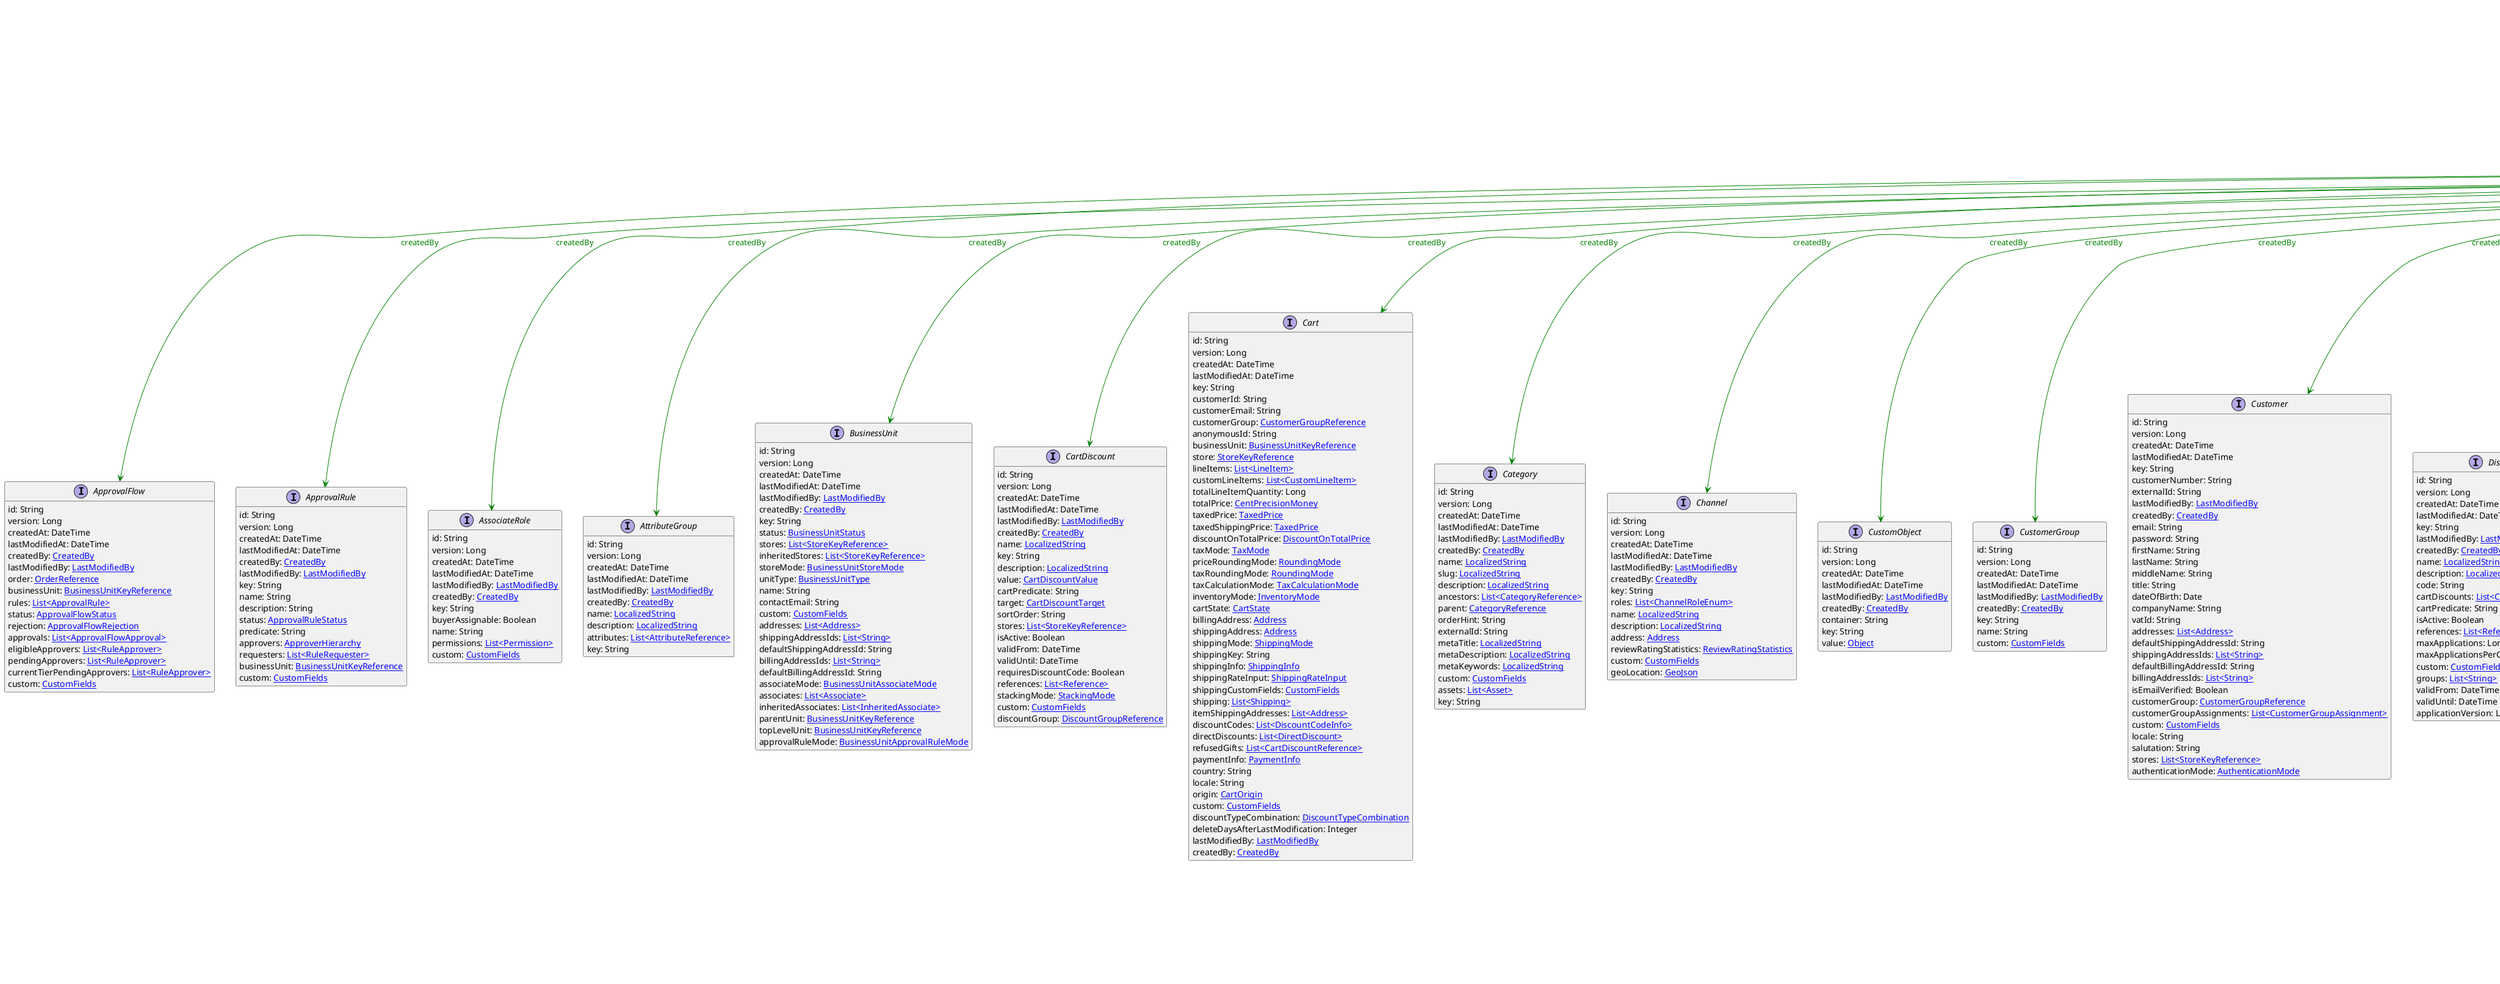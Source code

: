 @startuml

hide empty fields
hide empty methods
legend
|= |= line |
|<back:black>   </back>| inheritance |
|<back:green>   </back>| property reference |
|<back:blue>   </back>| discriminated class |
endlegend
interface CreatedBy [[CreatedBy.svg]] extends ClientLogging {
    clientId: String
    externalUserId: String
    customer: [[CustomerReference.svg CustomerReference]]
    anonymousId: String
    associate: [[CustomerReference.svg CustomerReference]]
    attributedTo: [[Attribution.svg Attribution]]
}
interface ClientLogging [[ClientLogging.svg]]  {
    clientId: String
    externalUserId: String
    customer: [[CustomerReference.svg CustomerReference]]
    anonymousId: String
    associate: [[CustomerReference.svg CustomerReference]]
}


interface ApprovalFlow [[ApprovalFlow.svg]]  {
    id: String
    version: Long
    createdAt: DateTime
    lastModifiedAt: DateTime
    createdBy: [[CreatedBy.svg CreatedBy]]
    lastModifiedBy: [[LastModifiedBy.svg LastModifiedBy]]
    order: [[OrderReference.svg OrderReference]]
    businessUnit: [[BusinessUnitKeyReference.svg BusinessUnitKeyReference]]
    rules: [[ApprovalRule.svg List<ApprovalRule>]]
    status: [[ApprovalFlowStatus.svg ApprovalFlowStatus]]
    rejection: [[ApprovalFlowRejection.svg ApprovalFlowRejection]]
    approvals: [[ApprovalFlowApproval.svg List<ApprovalFlowApproval>]]
    eligibleApprovers: [[RuleApprover.svg List<RuleApprover>]]
    pendingApprovers: [[RuleApprover.svg List<RuleApprover>]]
    currentTierPendingApprovers: [[RuleApprover.svg List<RuleApprover>]]
    custom: [[CustomFields.svg CustomFields]]
}
interface ApprovalRule [[ApprovalRule.svg]]  {
    id: String
    version: Long
    createdAt: DateTime
    lastModifiedAt: DateTime
    createdBy: [[CreatedBy.svg CreatedBy]]
    lastModifiedBy: [[LastModifiedBy.svg LastModifiedBy]]
    key: String
    name: String
    description: String
    status: [[ApprovalRuleStatus.svg ApprovalRuleStatus]]
    predicate: String
    approvers: [[ApproverHierarchy.svg ApproverHierarchy]]
    requesters: [[RuleRequester.svg List<RuleRequester>]]
    businessUnit: [[BusinessUnitKeyReference.svg BusinessUnitKeyReference]]
    custom: [[CustomFields.svg CustomFields]]
}
interface AssociateRole [[AssociateRole.svg]]  {
    id: String
    version: Long
    createdAt: DateTime
    lastModifiedAt: DateTime
    lastModifiedBy: [[LastModifiedBy.svg LastModifiedBy]]
    createdBy: [[CreatedBy.svg CreatedBy]]
    key: String
    buyerAssignable: Boolean
    name: String
    permissions: [[Permission.svg List<Permission>]]
    custom: [[CustomFields.svg CustomFields]]
}
interface AttributeGroup [[AttributeGroup.svg]]  {
    id: String
    version: Long
    createdAt: DateTime
    lastModifiedAt: DateTime
    lastModifiedBy: [[LastModifiedBy.svg LastModifiedBy]]
    createdBy: [[CreatedBy.svg CreatedBy]]
    name: [[LocalizedString.svg LocalizedString]]
    description: [[LocalizedString.svg LocalizedString]]
    attributes: [[AttributeReference.svg List<AttributeReference>]]
    key: String
}
interface BusinessUnit [[BusinessUnit.svg]]  {
    id: String
    version: Long
    createdAt: DateTime
    lastModifiedAt: DateTime
    lastModifiedBy: [[LastModifiedBy.svg LastModifiedBy]]
    createdBy: [[CreatedBy.svg CreatedBy]]
    key: String
    status: [[BusinessUnitStatus.svg BusinessUnitStatus]]
    stores: [[StoreKeyReference.svg List<StoreKeyReference>]]
    inheritedStores: [[StoreKeyReference.svg List<StoreKeyReference>]]
    storeMode: [[BusinessUnitStoreMode.svg BusinessUnitStoreMode]]
    unitType: [[BusinessUnitType.svg BusinessUnitType]]
    name: String
    contactEmail: String
    custom: [[CustomFields.svg CustomFields]]
    addresses: [[Address.svg List<Address>]]
    shippingAddressIds: [[String.svg List<String>]]
    defaultShippingAddressId: String
    billingAddressIds: [[String.svg List<String>]]
    defaultBillingAddressId: String
    associateMode: [[BusinessUnitAssociateMode.svg BusinessUnitAssociateMode]]
    associates: [[Associate.svg List<Associate>]]
    inheritedAssociates: [[InheritedAssociate.svg List<InheritedAssociate>]]
    parentUnit: [[BusinessUnitKeyReference.svg BusinessUnitKeyReference]]
    topLevelUnit: [[BusinessUnitKeyReference.svg BusinessUnitKeyReference]]
    approvalRuleMode: [[BusinessUnitApprovalRuleMode.svg BusinessUnitApprovalRuleMode]]
}
interface CartDiscount [[CartDiscount.svg]]  {
    id: String
    version: Long
    createdAt: DateTime
    lastModifiedAt: DateTime
    lastModifiedBy: [[LastModifiedBy.svg LastModifiedBy]]
    createdBy: [[CreatedBy.svg CreatedBy]]
    name: [[LocalizedString.svg LocalizedString]]
    key: String
    description: [[LocalizedString.svg LocalizedString]]
    value: [[CartDiscountValue.svg CartDiscountValue]]
    cartPredicate: String
    target: [[CartDiscountTarget.svg CartDiscountTarget]]
    sortOrder: String
    stores: [[StoreKeyReference.svg List<StoreKeyReference>]]
    isActive: Boolean
    validFrom: DateTime
    validUntil: DateTime
    requiresDiscountCode: Boolean
    references: [[Reference.svg List<Reference>]]
    stackingMode: [[StackingMode.svg StackingMode]]
    custom: [[CustomFields.svg CustomFields]]
    discountGroup: [[DiscountGroupReference.svg DiscountGroupReference]]
}
interface Cart [[Cart.svg]]  {
    id: String
    version: Long
    createdAt: DateTime
    lastModifiedAt: DateTime
    key: String
    customerId: String
    customerEmail: String
    customerGroup: [[CustomerGroupReference.svg CustomerGroupReference]]
    anonymousId: String
    businessUnit: [[BusinessUnitKeyReference.svg BusinessUnitKeyReference]]
    store: [[StoreKeyReference.svg StoreKeyReference]]
    lineItems: [[LineItem.svg List<LineItem>]]
    customLineItems: [[CustomLineItem.svg List<CustomLineItem>]]
    totalLineItemQuantity: Long
    totalPrice: [[CentPrecisionMoney.svg CentPrecisionMoney]]
    taxedPrice: [[TaxedPrice.svg TaxedPrice]]
    taxedShippingPrice: [[TaxedPrice.svg TaxedPrice]]
    discountOnTotalPrice: [[DiscountOnTotalPrice.svg DiscountOnTotalPrice]]
    taxMode: [[TaxMode.svg TaxMode]]
    priceRoundingMode: [[RoundingMode.svg RoundingMode]]
    taxRoundingMode: [[RoundingMode.svg RoundingMode]]
    taxCalculationMode: [[TaxCalculationMode.svg TaxCalculationMode]]
    inventoryMode: [[InventoryMode.svg InventoryMode]]
    cartState: [[CartState.svg CartState]]
    billingAddress: [[Address.svg Address]]
    shippingAddress: [[Address.svg Address]]
    shippingMode: [[ShippingMode.svg ShippingMode]]
    shippingKey: String
    shippingInfo: [[ShippingInfo.svg ShippingInfo]]
    shippingRateInput: [[ShippingRateInput.svg ShippingRateInput]]
    shippingCustomFields: [[CustomFields.svg CustomFields]]
    shipping: [[Shipping.svg List<Shipping>]]
    itemShippingAddresses: [[Address.svg List<Address>]]
    discountCodes: [[DiscountCodeInfo.svg List<DiscountCodeInfo>]]
    directDiscounts: [[DirectDiscount.svg List<DirectDiscount>]]
    refusedGifts: [[CartDiscountReference.svg List<CartDiscountReference>]]
    paymentInfo: [[PaymentInfo.svg PaymentInfo]]
    country: String
    locale: String
    origin: [[CartOrigin.svg CartOrigin]]
    custom: [[CustomFields.svg CustomFields]]
    discountTypeCombination: [[DiscountTypeCombination.svg DiscountTypeCombination]]
    deleteDaysAfterLastModification: Integer
    lastModifiedBy: [[LastModifiedBy.svg LastModifiedBy]]
    createdBy: [[CreatedBy.svg CreatedBy]]
}
interface Category [[Category.svg]]  {
    id: String
    version: Long
    createdAt: DateTime
    lastModifiedAt: DateTime
    lastModifiedBy: [[LastModifiedBy.svg LastModifiedBy]]
    createdBy: [[CreatedBy.svg CreatedBy]]
    name: [[LocalizedString.svg LocalizedString]]
    slug: [[LocalizedString.svg LocalizedString]]
    description: [[LocalizedString.svg LocalizedString]]
    ancestors: [[CategoryReference.svg List<CategoryReference>]]
    parent: [[CategoryReference.svg CategoryReference]]
    orderHint: String
    externalId: String
    metaTitle: [[LocalizedString.svg LocalizedString]]
    metaDescription: [[LocalizedString.svg LocalizedString]]
    metaKeywords: [[LocalizedString.svg LocalizedString]]
    custom: [[CustomFields.svg CustomFields]]
    assets: [[Asset.svg List<Asset>]]
    key: String
}
interface Channel [[Channel.svg]]  {
    id: String
    version: Long
    createdAt: DateTime
    lastModifiedAt: DateTime
    lastModifiedBy: [[LastModifiedBy.svg LastModifiedBy]]
    createdBy: [[CreatedBy.svg CreatedBy]]
    key: String
    roles: [[ChannelRoleEnum.svg List<ChannelRoleEnum>]]
    name: [[LocalizedString.svg LocalizedString]]
    description: [[LocalizedString.svg LocalizedString]]
    address: [[Address.svg Address]]
    reviewRatingStatistics: [[ReviewRatingStatistics.svg ReviewRatingStatistics]]
    custom: [[CustomFields.svg CustomFields]]
    geoLocation: [[GeoJson.svg GeoJson]]
}
interface CustomObject [[CustomObject.svg]]  {
    id: String
    version: Long
    createdAt: DateTime
    lastModifiedAt: DateTime
    lastModifiedBy: [[LastModifiedBy.svg LastModifiedBy]]
    createdBy: [[CreatedBy.svg CreatedBy]]
    container: String
    key: String
    value: [[Object.svg Object]]
}
interface CustomerGroup [[CustomerGroup.svg]]  {
    id: String
    version: Long
    createdAt: DateTime
    lastModifiedAt: DateTime
    lastModifiedBy: [[LastModifiedBy.svg LastModifiedBy]]
    createdBy: [[CreatedBy.svg CreatedBy]]
    key: String
    name: String
    custom: [[CustomFields.svg CustomFields]]
}
interface Customer [[Customer.svg]]  {
    id: String
    version: Long
    createdAt: DateTime
    lastModifiedAt: DateTime
    key: String
    customerNumber: String
    externalId: String
    lastModifiedBy: [[LastModifiedBy.svg LastModifiedBy]]
    createdBy: [[CreatedBy.svg CreatedBy]]
    email: String
    password: String
    firstName: String
    lastName: String
    middleName: String
    title: String
    dateOfBirth: Date
    companyName: String
    vatId: String
    addresses: [[Address.svg List<Address>]]
    defaultShippingAddressId: String
    shippingAddressIds: [[String.svg List<String>]]
    defaultBillingAddressId: String
    billingAddressIds: [[String.svg List<String>]]
    isEmailVerified: Boolean
    customerGroup: [[CustomerGroupReference.svg CustomerGroupReference]]
    customerGroupAssignments: [[CustomerGroupAssignment.svg List<CustomerGroupAssignment>]]
    custom: [[CustomFields.svg CustomFields]]
    locale: String
    salutation: String
    stores: [[StoreKeyReference.svg List<StoreKeyReference>]]
    authenticationMode: [[AuthenticationMode.svg AuthenticationMode]]
}
interface DiscountCode [[DiscountCode.svg]]  {
    id: String
    version: Long
    createdAt: DateTime
    lastModifiedAt: DateTime
    key: String
    lastModifiedBy: [[LastModifiedBy.svg LastModifiedBy]]
    createdBy: [[CreatedBy.svg CreatedBy]]
    name: [[LocalizedString.svg LocalizedString]]
    description: [[LocalizedString.svg LocalizedString]]
    code: String
    cartDiscounts: [[CartDiscountReference.svg List<CartDiscountReference>]]
    cartPredicate: String
    isActive: Boolean
    references: [[Reference.svg List<Reference>]]
    maxApplications: Long
    maxApplicationsPerCustomer: Long
    custom: [[CustomFields.svg CustomFields]]
    groups: [[String.svg List<String>]]
    validFrom: DateTime
    validUntil: DateTime
    applicationVersion: Long
}
interface DiscountGroup [[DiscountGroup.svg]]  {
    id: String
    version: Long
    createdAt: DateTime
    lastModifiedAt: DateTime
    name: [[LocalizedString.svg LocalizedString]]
    key: String
    description: [[LocalizedString.svg LocalizedString]]
    sortOrder: String
    lastModifiedBy: [[LastModifiedBy.svg LastModifiedBy]]
    createdBy: [[CreatedBy.svg CreatedBy]]
}
interface Extension [[Extension.svg]]  {
    id: String
    version: Long
    createdAt: DateTime
    lastModifiedAt: DateTime
    lastModifiedBy: [[LastModifiedBy.svg LastModifiedBy]]
    createdBy: [[CreatedBy.svg CreatedBy]]
    key: String
    destination: [[ExtensionDestination.svg ExtensionDestination]]
    triggers: [[ExtensionTrigger.svg List<ExtensionTrigger>]]
    timeoutInMs: Integer
}
interface InventoryEntry [[InventoryEntry.svg]]  {
    id: String
    version: Long
    createdAt: DateTime
    lastModifiedAt: DateTime
    lastModifiedBy: [[LastModifiedBy.svg LastModifiedBy]]
    createdBy: [[CreatedBy.svg CreatedBy]]
    key: String
    sku: String
    supplyChannel: [[ChannelReference.svg ChannelReference]]
    quantityOnStock: Long
    availableQuantity: Long
    restockableInDays: Long
    expectedDelivery: DateTime
    custom: [[CustomFields.svg CustomFields]]
}
interface Message [[Message.svg]]  {
    id: String
    version: Long
    createdAt: DateTime
    lastModifiedAt: DateTime
    lastModifiedBy: [[LastModifiedBy.svg LastModifiedBy]]
    createdBy: [[CreatedBy.svg CreatedBy]]
    sequenceNumber: Long
    resource: [[Reference.svg Reference]]
    resourceVersion: Long
    type: String
    resourceUserProvidedIdentifiers: [[UserProvidedIdentifiers.svg UserProvidedIdentifiers]]
}
interface OrderEdit [[OrderEdit.svg]]  {
    id: String
    version: Long
    createdAt: DateTime
    lastModifiedAt: DateTime
    key: String
    resource: [[OrderReference.svg OrderReference]]
    stagedActions: [[StagedOrderUpdateAction.svg List<StagedOrderUpdateAction>]]
    result: [[OrderEditResult.svg OrderEditResult]]
    comment: String
    custom: [[CustomFields.svg CustomFields]]
    lastModifiedBy: [[LastModifiedBy.svg LastModifiedBy]]
    createdBy: [[CreatedBy.svg CreatedBy]]
}
interface Order [[Order.svg]]  {
    id: String
    version: Long
    createdAt: DateTime
    lastModifiedAt: DateTime
    orderNumber: String
    purchaseOrderNumber: String
    customerId: String
    customerEmail: String
    customerGroup: [[CustomerGroupReference.svg CustomerGroupReference]]
    anonymousId: String
    businessUnit: [[BusinessUnitKeyReference.svg BusinessUnitKeyReference]]
    store: [[StoreKeyReference.svg StoreKeyReference]]
    lineItems: [[LineItem.svg List<LineItem>]]
    customLineItems: [[CustomLineItem.svg List<CustomLineItem>]]
    totalPrice: [[CentPrecisionMoney.svg CentPrecisionMoney]]
    taxedPrice: [[TaxedPrice.svg TaxedPrice]]
    taxedShippingPrice: [[TaxedPrice.svg TaxedPrice]]
    discountOnTotalPrice: [[DiscountOnTotalPrice.svg DiscountOnTotalPrice]]
    priceRoundingMode: [[RoundingMode.svg RoundingMode]]
    taxMode: [[TaxMode.svg TaxMode]]
    taxRoundingMode: [[RoundingMode.svg RoundingMode]]
    taxCalculationMode: [[TaxCalculationMode.svg TaxCalculationMode]]
    inventoryMode: [[InventoryMode.svg InventoryMode]]
    billingAddress: [[Address.svg Address]]
    shippingAddress: [[Address.svg Address]]
    shippingMode: [[ShippingMode.svg ShippingMode]]
    shippingKey: String
    shippingInfo: [[ShippingInfo.svg ShippingInfo]]
    shippingRateInput: [[ShippingRateInput.svg ShippingRateInput]]
    shippingCustomFields: [[CustomFields.svg CustomFields]]
    shipping: [[Shipping.svg List<Shipping>]]
    itemShippingAddresses: [[Address.svg List<Address>]]
    discountCodes: [[DiscountCodeInfo.svg List<DiscountCodeInfo>]]
    directDiscounts: [[DirectDiscount.svg List<DirectDiscount>]]
    refusedGifts: [[CartDiscountReference.svg List<CartDiscountReference>]]
    paymentInfo: [[PaymentInfo.svg PaymentInfo]]
    country: String
    locale: String
    origin: [[CartOrigin.svg CartOrigin]]
    cart: [[CartReference.svg CartReference]]
    quote: [[QuoteReference.svg QuoteReference]]
    orderState: [[OrderState.svg OrderState]]
    shipmentState: [[ShipmentState.svg ShipmentState]]
    paymentState: [[PaymentState.svg PaymentState]]
    state: [[StateReference.svg StateReference]]
    syncInfo: [[SyncInfo.svg List<SyncInfo>]]
    returnInfo: [[ReturnInfo.svg List<ReturnInfo>]]
    discountTypeCombination: [[DiscountTypeCombination.svg DiscountTypeCombination]]
    lastMessageSequenceNumber: Long
    custom: [[CustomFields.svg CustomFields]]
    completedAt: DateTime
    lastModifiedBy: [[LastModifiedBy.svg LastModifiedBy]]
    createdBy: [[CreatedBy.svg CreatedBy]]
}
interface Payment [[Payment.svg]]  {
    id: String
    version: Long
    createdAt: DateTime
    lastModifiedAt: DateTime
    lastModifiedBy: [[LastModifiedBy.svg LastModifiedBy]]
    createdBy: [[CreatedBy.svg CreatedBy]]
    customer: [[CustomerReference.svg CustomerReference]]
    anonymousId: String
    externalId: String
    interfaceId: String
    amountPlanned: [[CentPrecisionMoney.svg CentPrecisionMoney]]
    amountAuthorized: [[TypedMoney.svg TypedMoney]]
    authorizedUntil: String
    amountPaid: [[TypedMoney.svg TypedMoney]]
    amountRefunded: [[TypedMoney.svg TypedMoney]]
    paymentMethodInfo: [[PaymentMethodInfo.svg PaymentMethodInfo]]
    paymentStatus: [[PaymentStatus.svg PaymentStatus]]
    transactions: [[Transaction.svg List<Transaction>]]
    interfaceInteractions: [[CustomFields.svg List<CustomFields>]]
    custom: [[CustomFields.svg CustomFields]]
    key: String
}
interface ProductDiscount [[ProductDiscount.svg]]  {
    id: String
    version: Long
    createdAt: DateTime
    lastModifiedAt: DateTime
    lastModifiedBy: [[LastModifiedBy.svg LastModifiedBy]]
    createdBy: [[CreatedBy.svg CreatedBy]]
    name: [[LocalizedString.svg LocalizedString]]
    key: String
    description: [[LocalizedString.svg LocalizedString]]
    value: [[ProductDiscountValue.svg ProductDiscountValue]]
    predicate: String
    sortOrder: String
    isActive: Boolean
    references: [[Reference.svg List<Reference>]]
    validFrom: DateTime
    validUntil: DateTime
}
interface ProductSelection [[ProductSelection.svg]]  {
    id: String
    version: Long
    createdAt: DateTime
    lastModifiedAt: DateTime
    lastModifiedBy: [[LastModifiedBy.svg LastModifiedBy]]
    createdBy: [[CreatedBy.svg CreatedBy]]
    key: String
    name: [[LocalizedString.svg LocalizedString]]
    productCount: Integer
    type: [[ProductSelectionTypeEnum.svg ProductSelectionTypeEnum]]
    mode: [[ProductSelectionMode.svg ProductSelectionMode]]
    custom: [[CustomFields.svg CustomFields]]
}
interface ProductTailoring [[ProductTailoring.svg]]  {
    id: String
    version: Long
    createdAt: DateTime
    lastModifiedAt: DateTime
    lastModifiedBy: [[LastModifiedBy.svg LastModifiedBy]]
    createdBy: [[CreatedBy.svg CreatedBy]]
    key: String
    store: [[StoreKeyReference.svg StoreKeyReference]]
    product: [[ProductReference.svg ProductReference]]
    published: Boolean
    current: [[ProductTailoringData.svg ProductTailoringData]]
    staged: [[ProductTailoringData.svg ProductTailoringData]]
    hasStagedChanges: Boolean
    warnings: [[WarningObject.svg List<WarningObject>]]
}
interface ProductType [[ProductType.svg]]  {
    id: String
    version: Long
    createdAt: DateTime
    lastModifiedAt: DateTime
    lastModifiedBy: [[LastModifiedBy.svg LastModifiedBy]]
    createdBy: [[CreatedBy.svg CreatedBy]]
    key: String
    name: String
    description: String
    attributes: [[AttributeDefinition.svg List<AttributeDefinition>]]
}
interface Product [[Product.svg]]  {
    id: String
    version: Long
    createdAt: DateTime
    lastModifiedAt: DateTime
    lastModifiedBy: [[LastModifiedBy.svg LastModifiedBy]]
    createdBy: [[CreatedBy.svg CreatedBy]]
    key: String
    productType: [[ProductTypeReference.svg ProductTypeReference]]
    masterData: [[ProductCatalogData.svg ProductCatalogData]]
    taxCategory: [[TaxCategoryReference.svg TaxCategoryReference]]
    state: [[StateReference.svg StateReference]]
    reviewRatingStatistics: [[ReviewRatingStatistics.svg ReviewRatingStatistics]]
    priceMode: [[ProductPriceModeEnum.svg ProductPriceModeEnum]]
    warnings: [[WarningObject.svg List<WarningObject>]]
}
interface QuoteRequest [[QuoteRequest.svg]]  {
    id: String
    version: Long
    createdAt: DateTime
    lastModifiedAt: DateTime
    key: String
    lastModifiedBy: [[LastModifiedBy.svg LastModifiedBy]]
    createdBy: [[CreatedBy.svg CreatedBy]]
    quoteRequestState: [[QuoteRequestState.svg QuoteRequestState]]
    comment: String
    customer: [[CustomerReference.svg CustomerReference]]
    customerGroup: [[CustomerGroupReference.svg CustomerGroupReference]]
    store: [[StoreKeyReference.svg StoreKeyReference]]
    lineItems: [[LineItem.svg List<LineItem>]]
    customLineItems: [[CustomLineItem.svg List<CustomLineItem>]]
    totalPrice: [[TypedMoney.svg TypedMoney]]
    taxedPrice: [[TaxedPrice.svg TaxedPrice]]
    shippingAddress: [[Address.svg Address]]
    billingAddress: [[Address.svg Address]]
    inventoryMode: [[InventoryMode.svg InventoryMode]]
    taxMode: [[TaxMode.svg TaxMode]]
    priceRoundingMode: [[RoundingMode.svg RoundingMode]]
    taxRoundingMode: [[RoundingMode.svg RoundingMode]]
    taxCalculationMode: [[TaxCalculationMode.svg TaxCalculationMode]]
    country: String
    shippingInfo: [[ShippingInfo.svg ShippingInfo]]
    paymentInfo: [[PaymentInfo.svg PaymentInfo]]
    shippingRateInput: [[ShippingRateInput.svg ShippingRateInput]]
    itemShippingAddresses: [[Address.svg List<Address>]]
    directDiscounts: [[DirectDiscount.svg List<DirectDiscount>]]
    custom: [[CustomFields.svg CustomFields]]
    state: [[StateReference.svg StateReference]]
    purchaseOrderNumber: String
    cart: [[CartReference.svg CartReference]]
    businessUnit: [[BusinessUnitKeyReference.svg BusinessUnitKeyReference]]
}
interface Quote [[Quote.svg]]  {
    id: String
    version: Long
    createdAt: DateTime
    lastModifiedAt: DateTime
    key: String
    lastModifiedBy: [[LastModifiedBy.svg LastModifiedBy]]
    createdBy: [[CreatedBy.svg CreatedBy]]
    quoteRequest: [[QuoteRequestReference.svg QuoteRequestReference]]
    stagedQuote: [[StagedQuoteReference.svg StagedQuoteReference]]
    customer: [[CustomerReference.svg CustomerReference]]
    customerGroup: [[CustomerGroupReference.svg CustomerGroupReference]]
    validTo: DateTime
    sellerComment: String
    buyerComment: String
    store: [[StoreKeyReference.svg StoreKeyReference]]
    lineItems: [[LineItem.svg List<LineItem>]]
    customLineItems: [[CustomLineItem.svg List<CustomLineItem>]]
    totalPrice: [[TypedMoney.svg TypedMoney]]
    taxedPrice: [[TaxedPrice.svg TaxedPrice]]
    shippingAddress: [[Address.svg Address]]
    billingAddress: [[Address.svg Address]]
    inventoryMode: [[InventoryMode.svg InventoryMode]]
    taxMode: [[TaxMode.svg TaxMode]]
    priceRoundingMode: [[RoundingMode.svg RoundingMode]]
    taxRoundingMode: [[RoundingMode.svg RoundingMode]]
    taxCalculationMode: [[TaxCalculationMode.svg TaxCalculationMode]]
    country: String
    shippingInfo: [[ShippingInfo.svg ShippingInfo]]
    paymentInfo: [[PaymentInfo.svg PaymentInfo]]
    shippingRateInput: [[ShippingRateInput.svg ShippingRateInput]]
    itemShippingAddresses: [[Address.svg List<Address>]]
    directDiscounts: [[DirectDiscount.svg List<DirectDiscount>]]
    custom: [[CustomFields.svg CustomFields]]
    quoteState: [[QuoteState.svg QuoteState]]
    state: [[StateReference.svg StateReference]]
    purchaseOrderNumber: String
    businessUnit: [[BusinessUnitKeyReference.svg BusinessUnitKeyReference]]
}
interface Review [[Review.svg]]  {
    id: String
    version: Long
    createdAt: DateTime
    lastModifiedAt: DateTime
    lastModifiedBy: [[LastModifiedBy.svg LastModifiedBy]]
    createdBy: [[CreatedBy.svg CreatedBy]]
    key: String
    uniquenessValue: String
    locale: String
    authorName: String
    title: String
    text: String
    target: [[Object.svg Object]]
    includedInStatistics: Boolean
    rating: Integer
    state: [[StateReference.svg StateReference]]
    customer: [[CustomerReference.svg CustomerReference]]
    custom: [[CustomFields.svg CustomFields]]
}
interface ShippingMethod [[ShippingMethod.svg]]  {
    id: String
    version: Long
    createdAt: DateTime
    lastModifiedAt: DateTime
    lastModifiedBy: [[LastModifiedBy.svg LastModifiedBy]]
    createdBy: [[CreatedBy.svg CreatedBy]]
    key: String
    name: String
    localizedName: [[LocalizedString.svg LocalizedString]]
    description: String
    localizedDescription: [[LocalizedString.svg LocalizedString]]
    taxCategory: [[TaxCategoryReference.svg TaxCategoryReference]]
    zoneRates: [[ZoneRate.svg List<ZoneRate>]]
    active: Boolean
    isDefault: Boolean
    predicate: String
    custom: [[CustomFields.svg CustomFields]]
}
interface ShoppingList [[ShoppingList.svg]]  {
    id: String
    version: Long
    createdAt: DateTime
    lastModifiedAt: DateTime
    name: [[LocalizedString.svg LocalizedString]]
    key: String
    customer: [[CustomerReference.svg CustomerReference]]
    slug: [[LocalizedString.svg LocalizedString]]
    description: [[LocalizedString.svg LocalizedString]]
    lineItems: [[ShoppingListLineItem.svg List<ShoppingListLineItem>]]
    textLineItems: [[TextLineItem.svg List<TextLineItem>]]
    deleteDaysAfterLastModification: Long
    anonymousId: String
    store: [[StoreKeyReference.svg StoreKeyReference]]
    businessUnit: [[BusinessUnitKeyReference.svg BusinessUnitKeyReference]]
    custom: [[CustomFields.svg CustomFields]]
    lastModifiedBy: [[LastModifiedBy.svg LastModifiedBy]]
    createdBy: [[CreatedBy.svg CreatedBy]]
}
interface StagedQuote [[StagedQuote.svg]]  {
    id: String
    version: Long
    createdAt: DateTime
    lastModifiedAt: DateTime
    key: String
    lastModifiedBy: [[LastModifiedBy.svg LastModifiedBy]]
    createdBy: [[CreatedBy.svg CreatedBy]]
    stagedQuoteState: [[StagedQuoteState.svg StagedQuoteState]]
    customer: [[CustomerReference.svg CustomerReference]]
    quoteRequest: [[QuoteRequestReference.svg QuoteRequestReference]]
    quotationCart: [[CartReference.svg CartReference]]
    validTo: DateTime
    sellerComment: String
    custom: [[CustomFields.svg CustomFields]]
    state: [[StateReference.svg StateReference]]
    purchaseOrderNumber: String
    businessUnit: [[BusinessUnitKeyReference.svg BusinessUnitKeyReference]]
    store: [[StoreKeyReference.svg StoreKeyReference]]
}
interface StandalonePrice [[StandalonePrice.svg]]  {
    id: String
    version: Long
    createdAt: DateTime
    lastModifiedAt: DateTime
    lastModifiedBy: [[LastModifiedBy.svg LastModifiedBy]]
    createdBy: [[CreatedBy.svg CreatedBy]]
    key: String
    sku: String
    value: [[TypedMoney.svg TypedMoney]]
    country: String
    customerGroup: [[CustomerGroupReference.svg CustomerGroupReference]]
    channel: [[ChannelReference.svg ChannelReference]]
    validFrom: DateTime
    validUntil: DateTime
    tiers: [[PriceTier.svg List<PriceTier>]]
    discounted: [[DiscountedPrice.svg DiscountedPrice]]
    custom: [[CustomFields.svg CustomFields]]
    staged: [[StagedStandalonePrice.svg StagedStandalonePrice]]
    active: Boolean
}
interface State [[State.svg]]  {
    id: String
    version: Long
    createdAt: DateTime
    lastModifiedAt: DateTime
    lastModifiedBy: [[LastModifiedBy.svg LastModifiedBy]]
    createdBy: [[CreatedBy.svg CreatedBy]]
    key: String
    type: [[StateTypeEnum.svg StateTypeEnum]]
    name: [[LocalizedString.svg LocalizedString]]
    description: [[LocalizedString.svg LocalizedString]]
    initial: Boolean
    builtIn: Boolean
    roles: [[StateRoleEnum.svg List<StateRoleEnum>]]
    transitions: [[StateReference.svg List<StateReference>]]
}
interface Store [[Store.svg]]  {
    id: String
    version: Long
    createdAt: DateTime
    lastModifiedAt: DateTime
    lastModifiedBy: [[LastModifiedBy.svg LastModifiedBy]]
    createdBy: [[CreatedBy.svg CreatedBy]]
    key: String
    name: [[LocalizedString.svg LocalizedString]]
    languages: [[String.svg List<String>]]
    countries: [[StoreCountry.svg List<StoreCountry>]]
    distributionChannels: [[ChannelReference.svg List<ChannelReference>]]
    supplyChannels: [[ChannelReference.svg List<ChannelReference>]]
    productSelections: [[ProductSelectionSetting.svg List<ProductSelectionSetting>]]
    custom: [[CustomFields.svg CustomFields]]
}
interface Subscription [[Subscription.svg]]  {
    id: String
    version: Long
    createdAt: DateTime
    lastModifiedAt: DateTime
    lastModifiedBy: [[LastModifiedBy.svg LastModifiedBy]]
    createdBy: [[CreatedBy.svg CreatedBy]]
    destination: [[Destination.svg Destination]]
    key: String
    messages: [[MessageSubscription.svg List<MessageSubscription>]]
    changes: [[ChangeSubscription.svg List<ChangeSubscription>]]
    events: [[EventSubscription.svg List<EventSubscription>]]
    format: [[DeliveryFormat.svg DeliveryFormat]]
    status: [[SubscriptionHealthStatus.svg SubscriptionHealthStatus]]
}
interface TaxCategory [[TaxCategory.svg]]  {
    id: String
    version: Long
    createdAt: DateTime
    lastModifiedAt: DateTime
    lastModifiedBy: [[LastModifiedBy.svg LastModifiedBy]]
    createdBy: [[CreatedBy.svg CreatedBy]]
    name: String
    description: String
    rates: [[TaxRate.svg List<TaxRate>]]
    key: String
}
interface Type [[Type.svg]]  {
    id: String
    version: Long
    createdAt: DateTime
    lastModifiedAt: DateTime
    lastModifiedBy: [[LastModifiedBy.svg LastModifiedBy]]
    createdBy: [[CreatedBy.svg CreatedBy]]
    key: String
    name: [[LocalizedString.svg LocalizedString]]
    description: [[LocalizedString.svg LocalizedString]]
    resourceTypeIds: [[ResourceTypeId.svg List<ResourceTypeId>]]
    fieldDefinitions: [[FieldDefinition.svg List<FieldDefinition>]]
}
interface Zone [[Zone.svg]]  {
    id: String
    version: Long
    createdAt: DateTime
    lastModifiedAt: DateTime
    lastModifiedBy: [[LastModifiedBy.svg LastModifiedBy]]
    createdBy: [[CreatedBy.svg CreatedBy]]
    key: String
    name: String
    description: String
    locations: [[Location.svg List<Location>]]
}

CreatedBy --> ApprovalFlow #green;text:green : "createdBy"
CreatedBy --> ApprovalRule #green;text:green : "createdBy"
CreatedBy --> AssociateRole #green;text:green : "createdBy"
CreatedBy --> AttributeGroup #green;text:green : "createdBy"
CreatedBy --> BusinessUnit #green;text:green : "createdBy"
CreatedBy --> CartDiscount #green;text:green : "createdBy"
CreatedBy --> Cart #green;text:green : "createdBy"
CreatedBy --> Category #green;text:green : "createdBy"
CreatedBy --> Channel #green;text:green : "createdBy"
CreatedBy --> CustomObject #green;text:green : "createdBy"
CreatedBy --> CustomerGroup #green;text:green : "createdBy"
CreatedBy --> Customer #green;text:green : "createdBy"
CreatedBy --> DiscountCode #green;text:green : "createdBy"
CreatedBy --> DiscountGroup #green;text:green : "createdBy"
CreatedBy --> Extension #green;text:green : "createdBy"
CreatedBy --> InventoryEntry #green;text:green : "createdBy"
CreatedBy --> Message #green;text:green : "createdBy"
CreatedBy --> OrderEdit #green;text:green : "createdBy"
CreatedBy --> Order #green;text:green : "createdBy"
CreatedBy --> Payment #green;text:green : "createdBy"
CreatedBy --> ProductDiscount #green;text:green : "createdBy"
CreatedBy --> ProductSelection #green;text:green : "createdBy"
CreatedBy --> ProductTailoring #green;text:green : "createdBy"
CreatedBy --> ProductType #green;text:green : "createdBy"
CreatedBy --> Product #green;text:green : "createdBy"
CreatedBy --> QuoteRequest #green;text:green : "createdBy"
CreatedBy --> Quote #green;text:green : "createdBy"
CreatedBy --> Review #green;text:green : "createdBy"
CreatedBy --> ShippingMethod #green;text:green : "createdBy"
CreatedBy --> ShoppingList #green;text:green : "createdBy"
CreatedBy --> StagedQuote #green;text:green : "createdBy"
CreatedBy --> StandalonePrice #green;text:green : "createdBy"
CreatedBy --> State #green;text:green : "createdBy"
CreatedBy --> Store #green;text:green : "createdBy"
CreatedBy --> Subscription #green;text:green : "createdBy"
CreatedBy --> TaxCategory #green;text:green : "createdBy"
CreatedBy --> Type #green;text:green : "createdBy"
CreatedBy --> Zone #green;text:green : "createdBy"
@enduml
